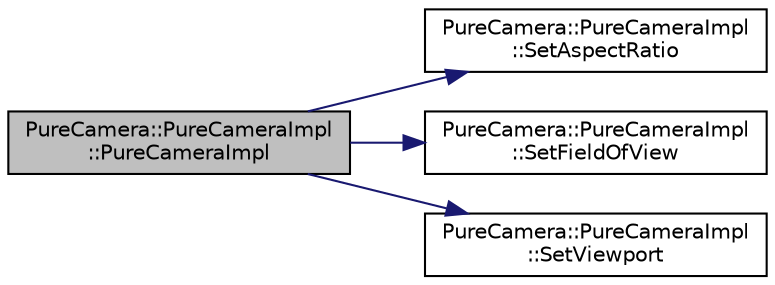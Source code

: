 digraph "PureCamera::PureCameraImpl::PureCameraImpl"
{
 // LATEX_PDF_SIZE
  edge [fontname="Helvetica",fontsize="10",labelfontname="Helvetica",labelfontsize="10"];
  node [fontname="Helvetica",fontsize="10",shape=record];
  rankdir="LR";
  Node1 [label="PureCamera::PureCameraImpl\l::PureCameraImpl",height=0.2,width=0.4,color="black", fillcolor="grey75", style="filled", fontcolor="black",tooltip=" "];
  Node1 -> Node2 [color="midnightblue",fontsize="10",style="solid",fontname="Helvetica"];
  Node2 [label="PureCamera::PureCameraImpl\l::SetAspectRatio",height=0.2,width=0.4,color="black", fillcolor="white", style="filled",URL="$class_pure_camera_1_1_pure_camera_impl.html#a7fda80e7e0edaf8533d6f764bee8b31c",tooltip=" "];
  Node1 -> Node3 [color="midnightblue",fontsize="10",style="solid",fontname="Helvetica"];
  Node3 [label="PureCamera::PureCameraImpl\l::SetFieldOfView",height=0.2,width=0.4,color="black", fillcolor="white", style="filled",URL="$class_pure_camera_1_1_pure_camera_impl.html#abc8af462c3173075afa3a716a294d910",tooltip=" "];
  Node1 -> Node4 [color="midnightblue",fontsize="10",style="solid",fontname="Helvetica"];
  Node4 [label="PureCamera::PureCameraImpl\l::SetViewport",height=0.2,width=0.4,color="black", fillcolor="white", style="filled",URL="$class_pure_camera_1_1_pure_camera_impl.html#a68577ac653d5d208e8661b2a10b55625",tooltip=" "];
}
